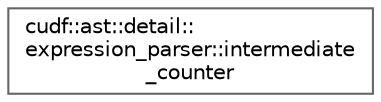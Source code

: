 digraph "类继承关系图"
{
 // LATEX_PDF_SIZE
  bgcolor="transparent";
  edge [fontname=Helvetica,fontsize=10,labelfontname=Helvetica,labelfontsize=10];
  node [fontname=Helvetica,fontsize=10,shape=box,height=0.2,width=0.4];
  rankdir="LR";
  Node0 [id="Node000000",label="cudf::ast::detail::\lexpression_parser::intermediate\l_counter",height=0.2,width=0.4,color="grey40", fillcolor="white", style="filled",URL="$classcudf_1_1ast_1_1detail_1_1expression__parser_1_1intermediate__counter.html",tooltip="Internal class used to track the utilization of intermediate storage locations."];
}
